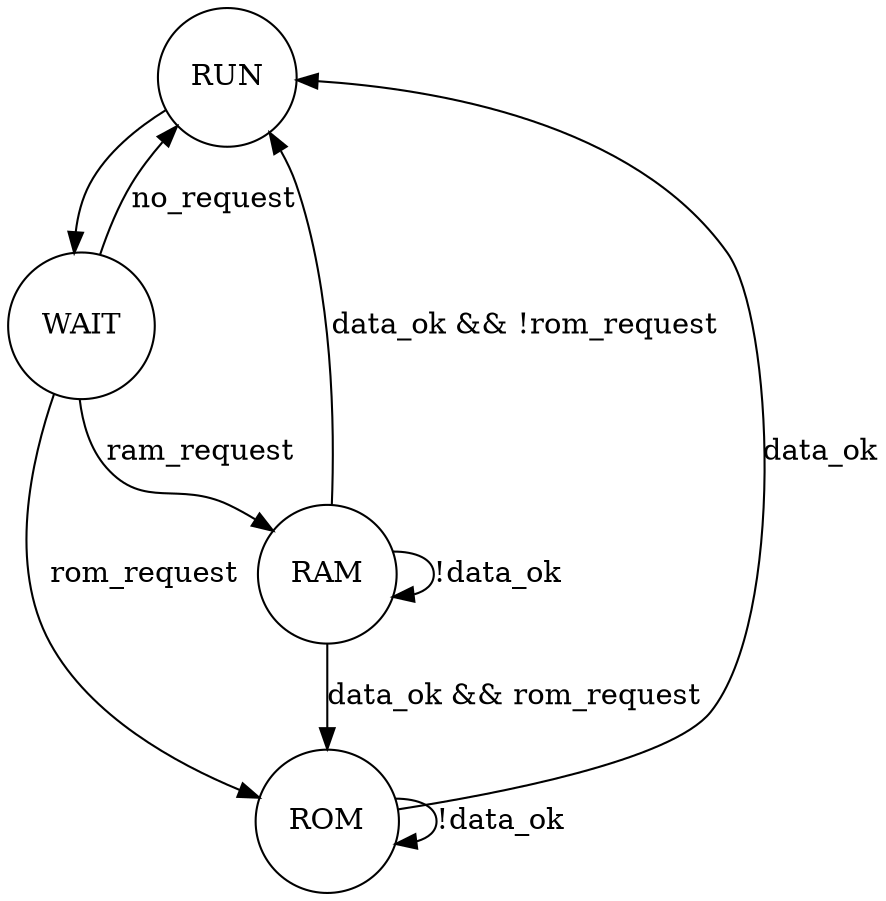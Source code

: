 digraph arbiter_fsm {
    node [shape = circle];
    RUN -> WAIT;
    WAIT -> RAM [label = "ram_request"];
    WAIT -> ROM [label = "rom_request"];
    WAIT -> RUN [label = "no_request"];
    RAM -> ROM [label = "data_ok && rom_request"];
    RAM -> RUN [label = "data_ok && !rom_request"];
    RAM -> RAM [label = "!data_ok"];
    ROM -> RUN [label = "data_ok"];
    ROM -> ROM [label = "!data_ok"];
}
